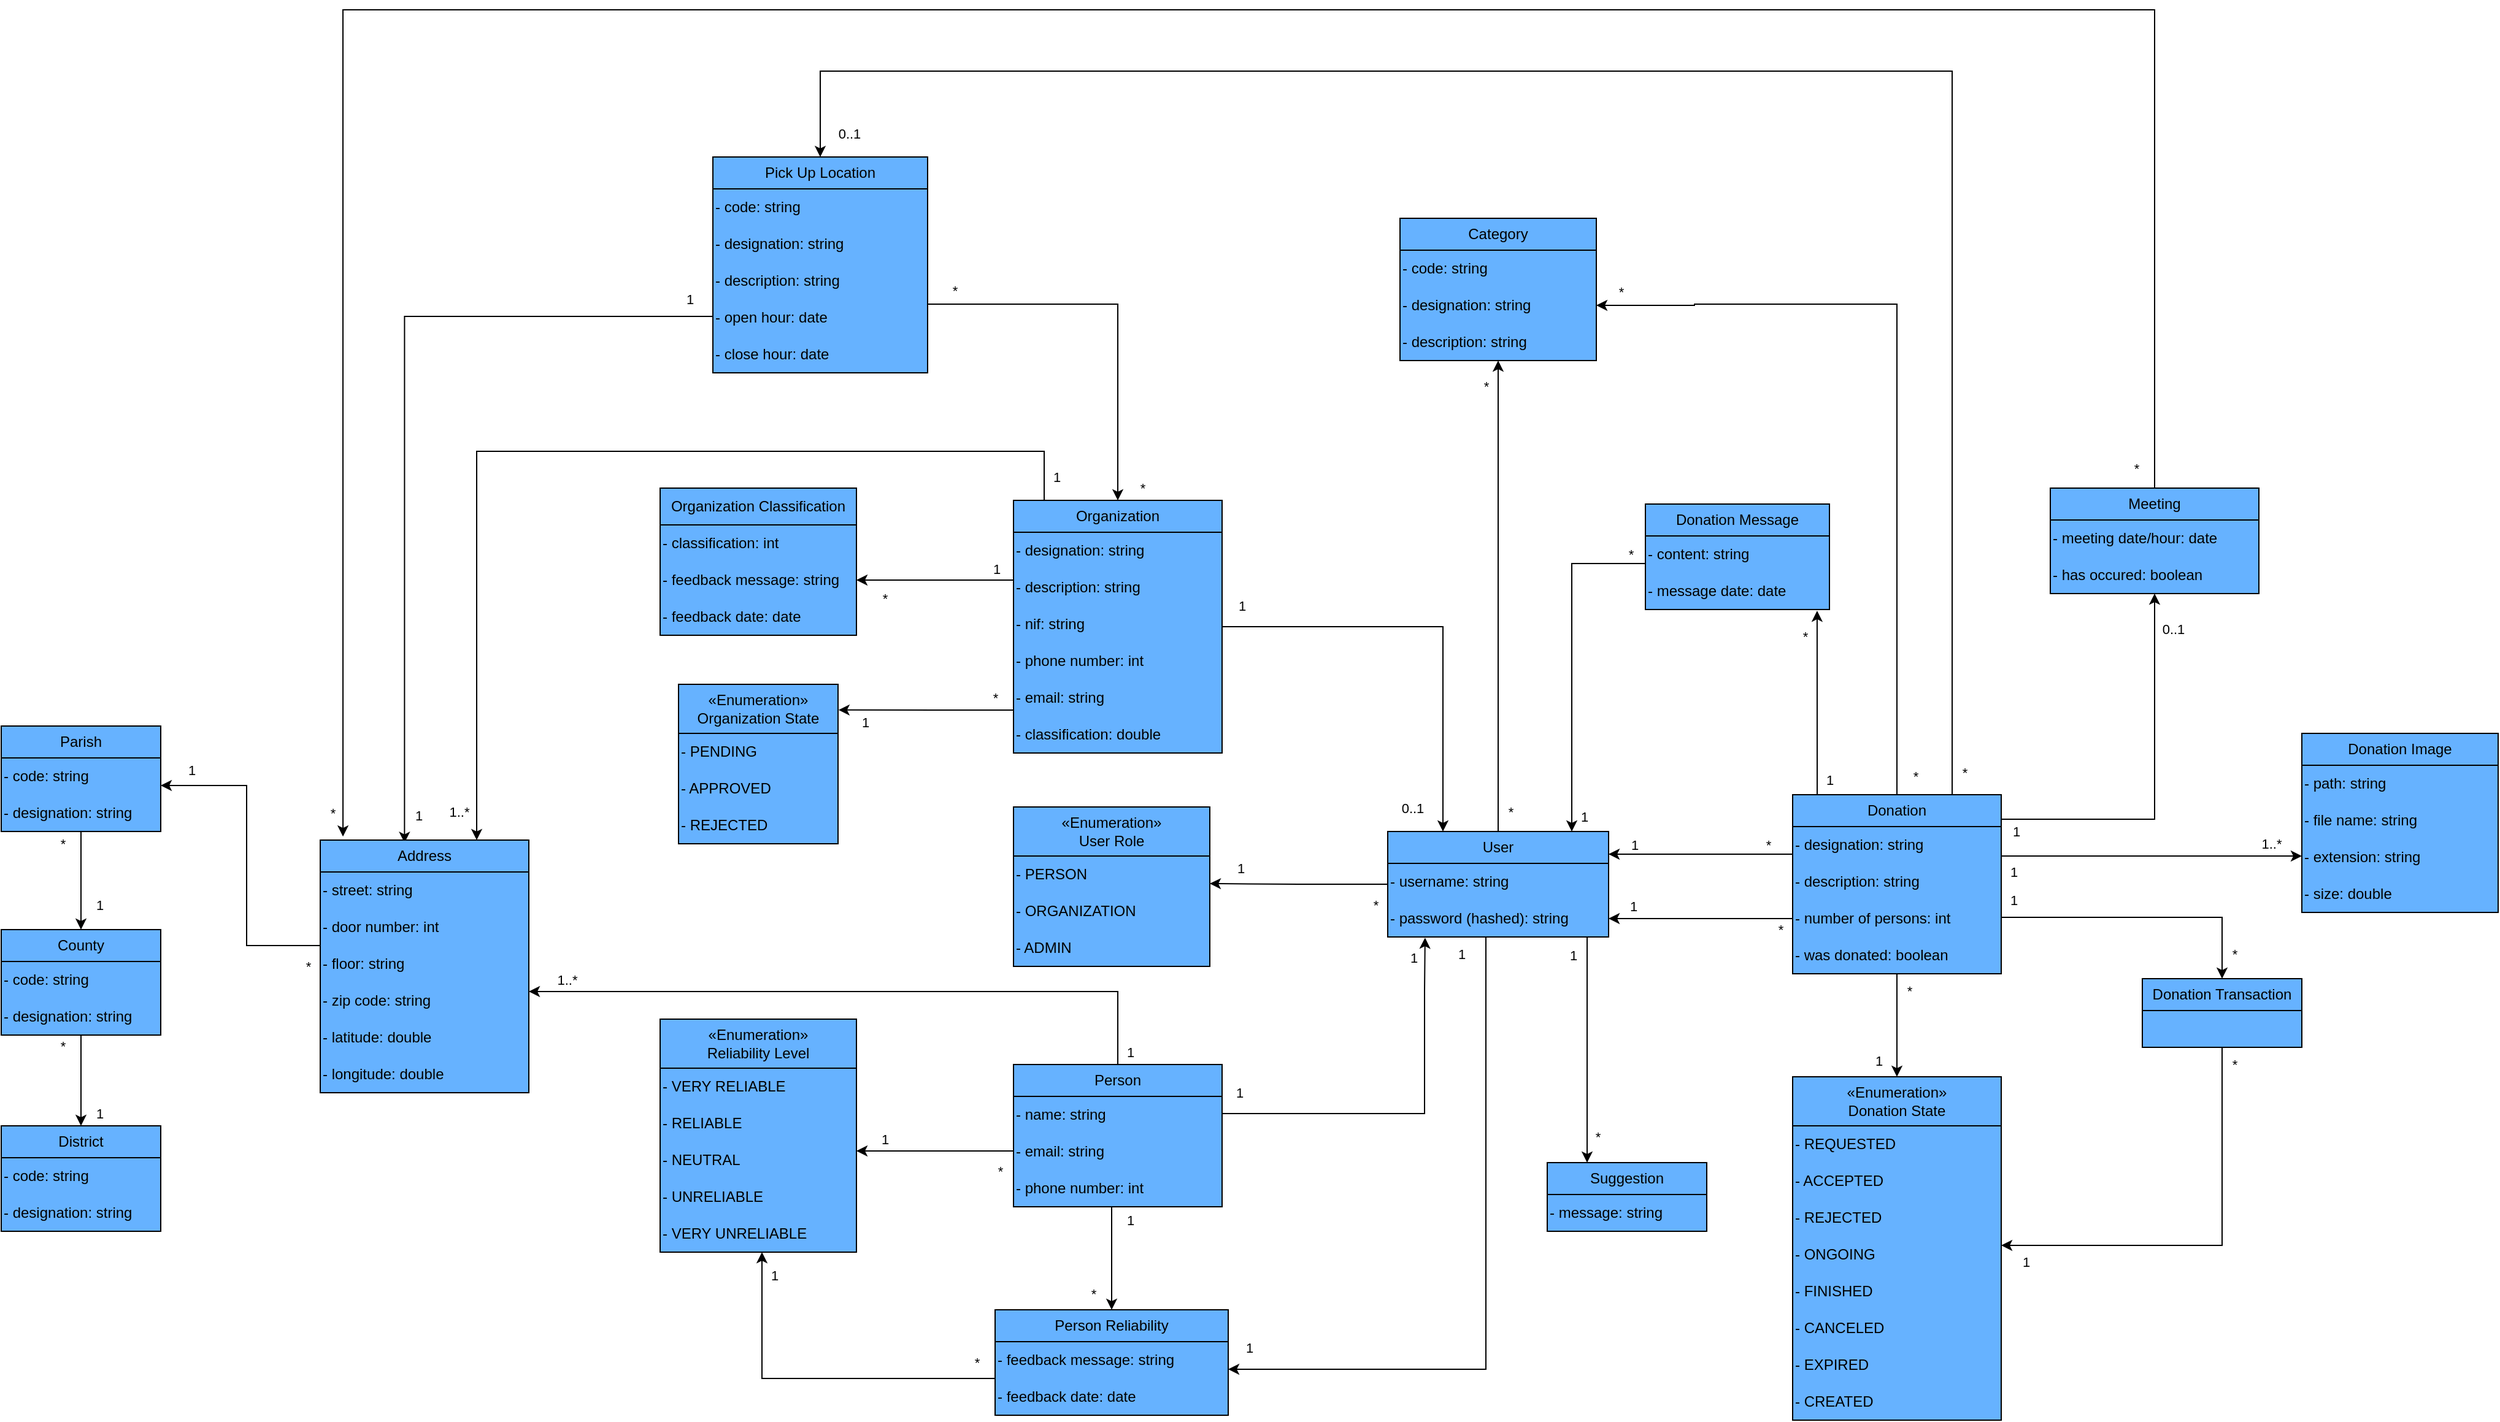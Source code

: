 <mxfile version="21.5.2" type="device">
  <diagram name="Página-1" id="2C6pVnh8TLemDda-iHzf">
    <mxGraphModel dx="2534" dy="476" grid="1" gridSize="10" guides="1" tooltips="1" connect="1" arrows="1" fold="1" page="1" pageScale="1" pageWidth="827" pageHeight="1169" math="0" shadow="0">
      <root>
        <mxCell id="0" />
        <mxCell id="1" parent="0" />
        <mxCell id="7BrYY2v-CXimhR1OL_HL-140" style="edgeStyle=orthogonalEdgeStyle;rounded=0;orthogonalLoop=1;jettySize=auto;html=1;entryX=1;entryY=0.75;entryDx=0;entryDy=0;" parent="1" source="FMmyktnMpK6uSZ23YpWx-7" target="7BrYY2v-CXimhR1OL_HL-137" edge="1">
          <mxGeometry relative="1" as="geometry" />
        </mxCell>
        <mxCell id="7BrYY2v-CXimhR1OL_HL-141" value="*" style="edgeLabel;html=1;align=center;verticalAlign=middle;resizable=0;points=[];" parent="7BrYY2v-CXimhR1OL_HL-140" vertex="1" connectable="0">
          <mxGeometry x="-0.671" y="-3" relative="1" as="geometry">
            <mxPoint x="14" y="20" as="offset" />
          </mxGeometry>
        </mxCell>
        <mxCell id="7BrYY2v-CXimhR1OL_HL-142" value="1" style="edgeLabel;html=1;align=center;verticalAlign=middle;resizable=0;points=[];" parent="7BrYY2v-CXimhR1OL_HL-140" vertex="1" connectable="0">
          <mxGeometry x="0.663" y="-1" relative="1" as="geometry">
            <mxPoint y="-12" as="offset" />
          </mxGeometry>
        </mxCell>
        <mxCell id="7BrYY2v-CXimhR1OL_HL-182" style="edgeStyle=orthogonalEdgeStyle;rounded=0;orthogonalLoop=1;jettySize=auto;html=1;entryX=1;entryY=0.75;entryDx=0;entryDy=0;" parent="1" source="FMmyktnMpK6uSZ23YpWx-7" target="7BrYY2v-CXimhR1OL_HL-53" edge="1">
          <mxGeometry relative="1" as="geometry">
            <Array as="points">
              <mxPoint x="260" y="1788" />
            </Array>
          </mxGeometry>
        </mxCell>
        <mxCell id="7BrYY2v-CXimhR1OL_HL-183" value="1" style="edgeLabel;html=1;align=center;verticalAlign=middle;resizable=0;points=[];" parent="7BrYY2v-CXimhR1OL_HL-182" vertex="1" connectable="0">
          <mxGeometry x="-0.955" y="2" relative="1" as="geometry">
            <mxPoint x="-22" y="1" as="offset" />
          </mxGeometry>
        </mxCell>
        <mxCell id="7BrYY2v-CXimhR1OL_HL-185" value="1" style="edgeLabel;html=1;align=center;verticalAlign=middle;resizable=0;points=[];" parent="7BrYY2v-CXimhR1OL_HL-182" vertex="1" connectable="0">
          <mxGeometry x="0.91" y="1" relative="1" as="geometry">
            <mxPoint x="-9" y="-19" as="offset" />
          </mxGeometry>
        </mxCell>
        <mxCell id="7BrYY2v-CXimhR1OL_HL-186" style="edgeStyle=orthogonalEdgeStyle;rounded=0;orthogonalLoop=1;jettySize=auto;html=1;entryX=0;entryY=0.5;entryDx=0;entryDy=0;endArrow=none;endFill=0;startArrow=classic;startFill=1;" parent="1" source="FMmyktnMpK6uSZ23YpWx-7" target="7BrYY2v-CXimhR1OL_HL-117" edge="1">
          <mxGeometry relative="1" as="geometry">
            <mxPoint x="500" y="1420" as="targetPoint" />
            <Array as="points">
              <mxPoint x="410" y="1421" />
              <mxPoint x="410" y="1421" />
            </Array>
          </mxGeometry>
        </mxCell>
        <mxCell id="7BrYY2v-CXimhR1OL_HL-187" value="1" style="edgeLabel;html=1;align=center;verticalAlign=middle;resizable=0;points=[];" parent="7BrYY2v-CXimhR1OL_HL-186" vertex="1" connectable="0">
          <mxGeometry x="-0.8" y="-1" relative="1" as="geometry">
            <mxPoint x="5" y="-11" as="offset" />
          </mxGeometry>
        </mxCell>
        <mxCell id="7BrYY2v-CXimhR1OL_HL-188" value="*" style="edgeLabel;html=1;align=center;verticalAlign=middle;resizable=0;points=[];" parent="7BrYY2v-CXimhR1OL_HL-186" vertex="1" connectable="0">
          <mxGeometry x="0.68" relative="1" as="geometry">
            <mxPoint x="14" y="9" as="offset" />
          </mxGeometry>
        </mxCell>
        <mxCell id="7BrYY2v-CXimhR1OL_HL-197" style="edgeStyle=orthogonalEdgeStyle;rounded=0;orthogonalLoop=1;jettySize=auto;html=1;entryX=0;entryY=0.75;entryDx=0;entryDy=0;startArrow=classic;startFill=1;endArrow=none;endFill=0;" parent="1" source="FMmyktnMpK6uSZ23YpWx-7" target="7BrYY2v-CXimhR1OL_HL-102" edge="1">
          <mxGeometry relative="1" as="geometry">
            <Array as="points">
              <mxPoint x="435" y="1369" />
            </Array>
          </mxGeometry>
        </mxCell>
        <mxCell id="7BrYY2v-CXimhR1OL_HL-198" value="1" style="edgeLabel;html=1;align=center;verticalAlign=middle;resizable=0;points=[];" parent="7BrYY2v-CXimhR1OL_HL-197" vertex="1" connectable="0">
          <mxGeometry x="-0.863" y="-1" relative="1" as="geometry">
            <mxPoint x="10" y="-9" as="offset" />
          </mxGeometry>
        </mxCell>
        <mxCell id="7BrYY2v-CXimhR1OL_HL-199" value="*" style="edgeLabel;html=1;align=center;verticalAlign=middle;resizable=0;points=[];" parent="7BrYY2v-CXimhR1OL_HL-197" vertex="1" connectable="0">
          <mxGeometry x="0.669" y="-2" relative="1" as="geometry">
            <mxPoint x="5" y="-10" as="offset" />
          </mxGeometry>
        </mxCell>
        <mxCell id="7BrYY2v-CXimhR1OL_HL-205" style="edgeStyle=orthogonalEdgeStyle;rounded=0;orthogonalLoop=1;jettySize=auto;html=1;entryX=0;entryY=0.75;entryDx=0;entryDy=0;endArrow=none;endFill=0;startArrow=classic;startFill=1;" parent="1" source="FMmyktnMpK6uSZ23YpWx-7" target="7BrYY2v-CXimhR1OL_HL-94" edge="1">
          <mxGeometry relative="1" as="geometry">
            <Array as="points">
              <mxPoint x="330" y="1132" />
            </Array>
          </mxGeometry>
        </mxCell>
        <mxCell id="7BrYY2v-CXimhR1OL_HL-206" value="*" style="edgeLabel;html=1;align=center;verticalAlign=middle;resizable=0;points=[];" parent="7BrYY2v-CXimhR1OL_HL-205" vertex="1" connectable="0">
          <mxGeometry x="0.946" y="-2" relative="1" as="geometry">
            <mxPoint x="-5" y="-10" as="offset" />
          </mxGeometry>
        </mxCell>
        <mxCell id="7BrYY2v-CXimhR1OL_HL-207" value="1" style="edgeLabel;html=1;align=center;verticalAlign=middle;resizable=0;points=[];" parent="7BrYY2v-CXimhR1OL_HL-205" vertex="1" connectable="0">
          <mxGeometry x="-0.934" y="1" relative="1" as="geometry">
            <mxPoint x="11" y="-3" as="offset" />
          </mxGeometry>
        </mxCell>
        <mxCell id="7BrYY2v-CXimhR1OL_HL-214" style="edgeStyle=orthogonalEdgeStyle;rounded=0;orthogonalLoop=1;jettySize=auto;html=1;entryX=0.5;entryY=1;entryDx=0;entryDy=0;" parent="1" source="FMmyktnMpK6uSZ23YpWx-7" target="7BrYY2v-CXimhR1OL_HL-99" edge="1">
          <mxGeometry relative="1" as="geometry" />
        </mxCell>
        <mxCell id="7BrYY2v-CXimhR1OL_HL-215" value="*" style="edgeLabel;html=1;align=center;verticalAlign=middle;resizable=0;points=[];" parent="7BrYY2v-CXimhR1OL_HL-214" vertex="1" connectable="0">
          <mxGeometry x="-0.876" y="4" relative="1" as="geometry">
            <mxPoint x="14" y="8" as="offset" />
          </mxGeometry>
        </mxCell>
        <mxCell id="7BrYY2v-CXimhR1OL_HL-216" value="*" style="edgeLabel;html=1;align=center;verticalAlign=middle;resizable=0;points=[];" parent="7BrYY2v-CXimhR1OL_HL-214" vertex="1" connectable="0">
          <mxGeometry x="0.891" y="-1" relative="1" as="geometry">
            <mxPoint x="-11" as="offset" />
          </mxGeometry>
        </mxCell>
        <mxCell id="7BrYY2v-CXimhR1OL_HL-225" style="edgeStyle=orthogonalEdgeStyle;rounded=0;orthogonalLoop=1;jettySize=auto;html=1;entryX=0.25;entryY=0;entryDx=0;entryDy=0;" parent="1" source="FMmyktnMpK6uSZ23YpWx-7" target="7BrYY2v-CXimhR1OL_HL-30" edge="1">
          <mxGeometry relative="1" as="geometry">
            <Array as="points">
              <mxPoint x="343" y="1533" />
            </Array>
          </mxGeometry>
        </mxCell>
        <mxCell id="7BrYY2v-CXimhR1OL_HL-226" value="1" style="edgeLabel;html=1;align=center;verticalAlign=middle;resizable=0;points=[];" parent="7BrYY2v-CXimhR1OL_HL-225" vertex="1" connectable="0">
          <mxGeometry x="-0.824" relative="1" as="geometry">
            <mxPoint x="-12" y="-1" as="offset" />
          </mxGeometry>
        </mxCell>
        <mxCell id="7BrYY2v-CXimhR1OL_HL-227" value="*" style="edgeLabel;html=1;align=center;verticalAlign=middle;resizable=0;points=[];" parent="7BrYY2v-CXimhR1OL_HL-225" vertex="1" connectable="0">
          <mxGeometry x="0.77" y="2" relative="1" as="geometry">
            <mxPoint x="6" as="offset" />
          </mxGeometry>
        </mxCell>
        <mxCell id="FMmyktnMpK6uSZ23YpWx-7" value="User" style="swimlane;fontStyle=0;childLayout=stackLayout;horizontal=1;startSize=26;fillColor=#66B2FF;horizontalStack=0;resizeParent=1;resizeParentMax=0;resizeLast=0;collapsible=1;marginBottom=0;whiteSpace=wrap;html=1;strokeColor=#000000;gradientColor=none;swimlaneFillColor=#66B2FF;" parent="1" vertex="1">
          <mxGeometry x="180" y="1350" width="180" height="86" as="geometry" />
        </mxCell>
        <mxCell id="7BrYY2v-CXimhR1OL_HL-61" value="- username: string" style="text;html=1;strokeColor=none;fillColor=none;align=left;verticalAlign=middle;whiteSpace=wrap;rounded=0;" parent="FMmyktnMpK6uSZ23YpWx-7" vertex="1">
          <mxGeometry y="26" width="180" height="30" as="geometry" />
        </mxCell>
        <mxCell id="7BrYY2v-CXimhR1OL_HL-62" value="- password (hashed): string" style="text;html=1;strokeColor=none;fillColor=none;align=left;verticalAlign=middle;whiteSpace=wrap;rounded=0;" parent="FMmyktnMpK6uSZ23YpWx-7" vertex="1">
          <mxGeometry y="56" width="180" height="30" as="geometry" />
        </mxCell>
        <mxCell id="7BrYY2v-CXimhR1OL_HL-195" style="edgeStyle=orthogonalEdgeStyle;rounded=0;orthogonalLoop=1;jettySize=auto;html=1;" parent="1" source="7BrYY2v-CXimhR1OL_HL-3" target="7BrYY2v-CXimhR1OL_HL-103" edge="1">
          <mxGeometry relative="1" as="geometry">
            <Array as="points">
              <mxPoint x="860" y="1420" />
            </Array>
          </mxGeometry>
        </mxCell>
        <mxCell id="7BrYY2v-CXimhR1OL_HL-196" value="1" style="edgeLabel;html=1;align=center;verticalAlign=middle;resizable=0;points=[];" parent="7BrYY2v-CXimhR1OL_HL-195" vertex="1" connectable="0">
          <mxGeometry x="-0.854" relative="1" as="geometry">
            <mxPoint x="-7" y="-14" as="offset" />
          </mxGeometry>
        </mxCell>
        <mxCell id="7BrYY2v-CXimhR1OL_HL-200" value="*" style="edgeLabel;html=1;align=center;verticalAlign=middle;resizable=0;points=[];" parent="7BrYY2v-CXimhR1OL_HL-195" vertex="1" connectable="0">
          <mxGeometry x="0.863" y="-1" relative="1" as="geometry">
            <mxPoint x="11" y="-4" as="offset" />
          </mxGeometry>
        </mxCell>
        <mxCell id="7BrYY2v-CXimhR1OL_HL-202" style="edgeStyle=orthogonalEdgeStyle;rounded=0;orthogonalLoop=1;jettySize=auto;html=1;entryX=0.933;entryY=1.033;entryDx=0;entryDy=0;entryPerimeter=0;" parent="1" source="7BrYY2v-CXimhR1OL_HL-3" target="7BrYY2v-CXimhR1OL_HL-95" edge="1">
          <mxGeometry relative="1" as="geometry">
            <mxPoint x="530" y="1180" as="targetPoint" />
            <Array as="points">
              <mxPoint x="530" y="1290" />
              <mxPoint x="530" y="1290" />
            </Array>
          </mxGeometry>
        </mxCell>
        <mxCell id="7BrYY2v-CXimhR1OL_HL-203" value="1" style="edgeLabel;html=1;align=center;verticalAlign=middle;resizable=0;points=[];" parent="7BrYY2v-CXimhR1OL_HL-202" vertex="1" connectable="0">
          <mxGeometry x="-0.758" relative="1" as="geometry">
            <mxPoint x="10" y="6" as="offset" />
          </mxGeometry>
        </mxCell>
        <mxCell id="7BrYY2v-CXimhR1OL_HL-204" value="*" style="edgeLabel;html=1;align=center;verticalAlign=middle;resizable=0;points=[];" parent="7BrYY2v-CXimhR1OL_HL-202" vertex="1" connectable="0">
          <mxGeometry x="0.657" y="1" relative="1" as="geometry">
            <mxPoint x="-9" y="-5" as="offset" />
          </mxGeometry>
        </mxCell>
        <mxCell id="7BrYY2v-CXimhR1OL_HL-208" style="edgeStyle=orthogonalEdgeStyle;rounded=0;orthogonalLoop=1;jettySize=auto;html=1;" parent="1" source="7BrYY2v-CXimhR1OL_HL-3" target="7BrYY2v-CXimhR1OL_HL-116" edge="1">
          <mxGeometry relative="1" as="geometry">
            <Array as="points">
              <mxPoint x="805" y="1340" />
            </Array>
          </mxGeometry>
        </mxCell>
        <mxCell id="7BrYY2v-CXimhR1OL_HL-209" value="1" style="edgeLabel;html=1;align=center;verticalAlign=middle;resizable=0;points=[];" parent="7BrYY2v-CXimhR1OL_HL-208" vertex="1" connectable="0">
          <mxGeometry x="-0.883" y="1" relative="1" as="geometry">
            <mxPoint x="-6" y="11" as="offset" />
          </mxGeometry>
        </mxCell>
        <mxCell id="7BrYY2v-CXimhR1OL_HL-210" value="0..1" style="edgeLabel;html=1;align=center;verticalAlign=middle;resizable=0;points=[];" parent="7BrYY2v-CXimhR1OL_HL-208" vertex="1" connectable="0">
          <mxGeometry x="0.769" y="-4" relative="1" as="geometry">
            <mxPoint x="11" y="-7" as="offset" />
          </mxGeometry>
        </mxCell>
        <mxCell id="7BrYY2v-CXimhR1OL_HL-211" style="edgeStyle=orthogonalEdgeStyle;rounded=0;orthogonalLoop=1;jettySize=auto;html=1;entryX=0.5;entryY=0;entryDx=0;entryDy=0;" parent="1" source="7BrYY2v-CXimhR1OL_HL-3" target="7BrYY2v-CXimhR1OL_HL-10" edge="1">
          <mxGeometry relative="1" as="geometry">
            <Array as="points">
              <mxPoint x="640" y="730" />
              <mxPoint x="-283" y="730" />
            </Array>
          </mxGeometry>
        </mxCell>
        <mxCell id="7BrYY2v-CXimhR1OL_HL-212" value="*" style="edgeLabel;html=1;align=center;verticalAlign=middle;resizable=0;points=[];" parent="7BrYY2v-CXimhR1OL_HL-211" vertex="1" connectable="0">
          <mxGeometry x="-0.974" y="4" relative="1" as="geometry">
            <mxPoint x="14" y="2" as="offset" />
          </mxGeometry>
        </mxCell>
        <mxCell id="7BrYY2v-CXimhR1OL_HL-213" value="0..1" style="edgeLabel;html=1;align=center;verticalAlign=middle;resizable=0;points=[];" parent="7BrYY2v-CXimhR1OL_HL-211" vertex="1" connectable="0">
          <mxGeometry x="0.957" y="2" relative="1" as="geometry">
            <mxPoint x="21" y="15" as="offset" />
          </mxGeometry>
        </mxCell>
        <mxCell id="7BrYY2v-CXimhR1OL_HL-218" style="edgeStyle=orthogonalEdgeStyle;rounded=0;orthogonalLoop=1;jettySize=auto;html=1;entryX=1;entryY=0.5;entryDx=0;entryDy=0;" parent="1" source="7BrYY2v-CXimhR1OL_HL-3" target="7BrYY2v-CXimhR1OL_HL-98" edge="1">
          <mxGeometry relative="1" as="geometry">
            <Array as="points">
              <mxPoint x="595" y="920" />
              <mxPoint x="430" y="920" />
            </Array>
          </mxGeometry>
        </mxCell>
        <mxCell id="7BrYY2v-CXimhR1OL_HL-219" value="*" style="edgeLabel;html=1;align=center;verticalAlign=middle;resizable=0;points=[];" parent="7BrYY2v-CXimhR1OL_HL-218" vertex="1" connectable="0">
          <mxGeometry x="-0.942" relative="1" as="geometry">
            <mxPoint x="15" y="3" as="offset" />
          </mxGeometry>
        </mxCell>
        <mxCell id="7BrYY2v-CXimhR1OL_HL-220" value="*" style="edgeLabel;html=1;align=center;verticalAlign=middle;resizable=0;points=[];" parent="7BrYY2v-CXimhR1OL_HL-218" vertex="1" connectable="0">
          <mxGeometry x="0.923" y="-3" relative="1" as="geometry">
            <mxPoint x="-5" y="-8" as="offset" />
          </mxGeometry>
        </mxCell>
        <mxCell id="7BrYY2v-CXimhR1OL_HL-3" value="Donation" style="swimlane;fontStyle=0;childLayout=stackLayout;horizontal=1;startSize=26;fillColor=#66B2FF;horizontalStack=0;resizeParent=1;resizeParentMax=0;resizeLast=0;collapsible=1;marginBottom=0;whiteSpace=wrap;html=1;strokeColor=#000000;gradientColor=none;swimlaneFillColor=#66B2FF;" parent="1" vertex="1">
          <mxGeometry x="510" y="1320" width="170" height="146" as="geometry" />
        </mxCell>
        <mxCell id="7BrYY2v-CXimhR1OL_HL-102" value="- designation: string" style="text;html=1;strokeColor=none;fillColor=none;align=left;verticalAlign=middle;whiteSpace=wrap;rounded=0;" parent="7BrYY2v-CXimhR1OL_HL-3" vertex="1">
          <mxGeometry y="26" width="170" height="30" as="geometry" />
        </mxCell>
        <mxCell id="7BrYY2v-CXimhR1OL_HL-105" value="- description: string" style="text;html=1;strokeColor=none;fillColor=none;align=left;verticalAlign=middle;whiteSpace=wrap;rounded=0;" parent="7BrYY2v-CXimhR1OL_HL-3" vertex="1">
          <mxGeometry y="56" width="170" height="30" as="geometry" />
        </mxCell>
        <mxCell id="7BrYY2v-CXimhR1OL_HL-117" value="- number of persons: int" style="text;html=1;strokeColor=none;fillColor=none;align=left;verticalAlign=middle;whiteSpace=wrap;rounded=0;" parent="7BrYY2v-CXimhR1OL_HL-3" vertex="1">
          <mxGeometry y="86" width="170" height="30" as="geometry" />
        </mxCell>
        <mxCell id="7BrYY2v-CXimhR1OL_HL-118" value="- was donated: boolean" style="text;html=1;strokeColor=none;fillColor=none;align=left;verticalAlign=middle;whiteSpace=wrap;rounded=0;" parent="7BrYY2v-CXimhR1OL_HL-3" vertex="1">
          <mxGeometry y="116" width="170" height="30" as="geometry" />
        </mxCell>
        <mxCell id="7BrYY2v-CXimhR1OL_HL-5" value="«Enumeration»&lt;br&gt;Organization State" style="swimlane;fontStyle=0;childLayout=stackLayout;horizontal=1;startSize=40;fillColor=#66B2FF;horizontalStack=0;resizeParent=1;resizeParentMax=0;resizeLast=0;collapsible=1;marginBottom=0;whiteSpace=wrap;html=1;strokeColor=#000000;gradientColor=none;swimlaneFillColor=#66B2FF;" parent="1" vertex="1">
          <mxGeometry x="-398" y="1230" width="130" height="130" as="geometry">
            <mxRectangle x="30" y="60" width="140" height="30" as="alternateBounds" />
          </mxGeometry>
        </mxCell>
        <mxCell id="7BrYY2v-CXimhR1OL_HL-6" value="- PENDING" style="text;html=1;strokeColor=none;fillColor=none;align=left;verticalAlign=middle;whiteSpace=wrap;rounded=0;" parent="7BrYY2v-CXimhR1OL_HL-5" vertex="1">
          <mxGeometry y="40" width="130" height="30" as="geometry" />
        </mxCell>
        <mxCell id="7BrYY2v-CXimhR1OL_HL-7" value="- APPROVED" style="text;html=1;strokeColor=none;fillColor=none;align=left;verticalAlign=middle;whiteSpace=wrap;rounded=0;" parent="7BrYY2v-CXimhR1OL_HL-5" vertex="1">
          <mxGeometry y="70" width="130" height="30" as="geometry" />
        </mxCell>
        <mxCell id="7BrYY2v-CXimhR1OL_HL-8" value="- REJECTED" style="text;html=1;strokeColor=none;fillColor=none;align=left;verticalAlign=middle;whiteSpace=wrap;rounded=0;" parent="7BrYY2v-CXimhR1OL_HL-5" vertex="1">
          <mxGeometry y="100" width="130" height="30" as="geometry" />
        </mxCell>
        <mxCell id="7BrYY2v-CXimhR1OL_HL-229" style="edgeStyle=orthogonalEdgeStyle;rounded=0;orthogonalLoop=1;jettySize=auto;html=1;entryX=0.109;entryY=-0.014;entryDx=0;entryDy=0;entryPerimeter=0;" parent="1" source="7BrYY2v-CXimhR1OL_HL-9" target="7BrYY2v-CXimhR1OL_HL-21" edge="1">
          <mxGeometry relative="1" as="geometry">
            <Array as="points">
              <mxPoint x="805" y="680" />
              <mxPoint x="-671" y="680" />
            </Array>
          </mxGeometry>
        </mxCell>
        <mxCell id="7BrYY2v-CXimhR1OL_HL-230" value="*" style="edgeLabel;html=1;align=center;verticalAlign=middle;resizable=0;points=[];" parent="7BrYY2v-CXimhR1OL_HL-229" vertex="1" connectable="0">
          <mxGeometry x="-0.987" y="-1" relative="1" as="geometry">
            <mxPoint x="-16" as="offset" />
          </mxGeometry>
        </mxCell>
        <mxCell id="7BrYY2v-CXimhR1OL_HL-231" value="*" style="edgeLabel;html=1;align=center;verticalAlign=middle;resizable=0;points=[];" parent="7BrYY2v-CXimhR1OL_HL-229" vertex="1" connectable="0">
          <mxGeometry x="0.985" y="-1" relative="1" as="geometry">
            <mxPoint x="-8" as="offset" />
          </mxGeometry>
        </mxCell>
        <mxCell id="7BrYY2v-CXimhR1OL_HL-9" value="Meeting" style="swimlane;fontStyle=0;childLayout=stackLayout;horizontal=1;startSize=26;fillColor=#66B2FF;horizontalStack=0;resizeParent=1;resizeParentMax=0;resizeLast=0;collapsible=1;marginBottom=0;whiteSpace=wrap;html=1;strokeColor=#000000;gradientColor=none;swimlaneFillColor=#66B2FF;" parent="1" vertex="1">
          <mxGeometry x="720" y="1070" width="170" height="86" as="geometry" />
        </mxCell>
        <mxCell id="7BrYY2v-CXimhR1OL_HL-107" value="- meeting date/hour: date" style="text;html=1;strokeColor=none;fillColor=none;align=left;verticalAlign=middle;whiteSpace=wrap;rounded=0;" parent="7BrYY2v-CXimhR1OL_HL-9" vertex="1">
          <mxGeometry y="26" width="170" height="30" as="geometry" />
        </mxCell>
        <mxCell id="7BrYY2v-CXimhR1OL_HL-116" value="- has occured: boolean" style="text;html=1;strokeColor=none;fillColor=none;align=left;verticalAlign=middle;whiteSpace=wrap;rounded=0;" parent="7BrYY2v-CXimhR1OL_HL-9" vertex="1">
          <mxGeometry y="56" width="170" height="30" as="geometry" />
        </mxCell>
        <mxCell id="7BrYY2v-CXimhR1OL_HL-175" style="edgeStyle=orthogonalEdgeStyle;rounded=0;orthogonalLoop=1;jettySize=auto;html=1;entryX=0.404;entryY=0.011;entryDx=0;entryDy=0;entryPerimeter=0;" parent="1" source="7BrYY2v-CXimhR1OL_HL-10" target="7BrYY2v-CXimhR1OL_HL-21" edge="1">
          <mxGeometry relative="1" as="geometry">
            <mxPoint x="-590" y="860" as="targetPoint" />
            <Array as="points">
              <mxPoint x="-621" y="930" />
            </Array>
          </mxGeometry>
        </mxCell>
        <mxCell id="7BrYY2v-CXimhR1OL_HL-176" value="1" style="edgeLabel;html=1;align=center;verticalAlign=middle;resizable=0;points=[];" parent="7BrYY2v-CXimhR1OL_HL-175" vertex="1" connectable="0">
          <mxGeometry x="-0.944" y="1" relative="1" as="geometry">
            <mxPoint y="-15" as="offset" />
          </mxGeometry>
        </mxCell>
        <mxCell id="7BrYY2v-CXimhR1OL_HL-177" value="1" style="edgeLabel;html=1;align=center;verticalAlign=middle;resizable=0;points=[];" parent="7BrYY2v-CXimhR1OL_HL-175" vertex="1" connectable="0">
          <mxGeometry x="0.934" y="-1" relative="1" as="geometry">
            <mxPoint x="12" as="offset" />
          </mxGeometry>
        </mxCell>
        <mxCell id="7BrYY2v-CXimhR1OL_HL-179" style="edgeStyle=orthogonalEdgeStyle;rounded=0;orthogonalLoop=1;jettySize=auto;html=1;entryX=0.5;entryY=0;entryDx=0;entryDy=0;" parent="1" source="7BrYY2v-CXimhR1OL_HL-10" target="7BrYY2v-CXimhR1OL_HL-124" edge="1">
          <mxGeometry relative="1" as="geometry">
            <Array as="points">
              <mxPoint x="-40" y="920" />
            </Array>
          </mxGeometry>
        </mxCell>
        <mxCell id="7BrYY2v-CXimhR1OL_HL-180" value="*" style="edgeLabel;html=1;align=center;verticalAlign=middle;resizable=0;points=[];" parent="7BrYY2v-CXimhR1OL_HL-179" vertex="1" connectable="0">
          <mxGeometry x="-0.859" relative="1" as="geometry">
            <mxPoint y="-11" as="offset" />
          </mxGeometry>
        </mxCell>
        <mxCell id="7BrYY2v-CXimhR1OL_HL-181" value="*" style="edgeLabel;html=1;align=center;verticalAlign=middle;resizable=0;points=[];" parent="7BrYY2v-CXimhR1OL_HL-179" vertex="1" connectable="0">
          <mxGeometry x="0.833" y="-2" relative="1" as="geometry">
            <mxPoint x="22" y="16" as="offset" />
          </mxGeometry>
        </mxCell>
        <mxCell id="7BrYY2v-CXimhR1OL_HL-10" value="Pick Up Location" style="swimlane;fontStyle=0;childLayout=stackLayout;horizontal=1;startSize=26;fillColor=#66B2FF;horizontalStack=0;resizeParent=1;resizeParentMax=0;resizeLast=0;collapsible=1;marginBottom=0;whiteSpace=wrap;html=1;strokeColor=#000000;gradientColor=none;swimlaneFillColor=#66B2FF;" parent="1" vertex="1">
          <mxGeometry x="-370" y="800" width="175" height="176" as="geometry" />
        </mxCell>
        <mxCell id="7BrYY2v-CXimhR1OL_HL-83" value="- code: string" style="text;html=1;strokeColor=none;fillColor=none;align=left;verticalAlign=middle;whiteSpace=wrap;rounded=0;" parent="7BrYY2v-CXimhR1OL_HL-10" vertex="1">
          <mxGeometry y="26" width="175" height="30" as="geometry" />
        </mxCell>
        <mxCell id="7BrYY2v-CXimhR1OL_HL-84" value="- designation: string" style="text;html=1;strokeColor=none;fillColor=none;align=left;verticalAlign=middle;whiteSpace=wrap;rounded=0;" parent="7BrYY2v-CXimhR1OL_HL-10" vertex="1">
          <mxGeometry y="56" width="175" height="30" as="geometry" />
        </mxCell>
        <mxCell id="7BrYY2v-CXimhR1OL_HL-85" value="- description: string" style="text;html=1;strokeColor=none;fillColor=none;align=left;verticalAlign=middle;whiteSpace=wrap;rounded=0;" parent="7BrYY2v-CXimhR1OL_HL-10" vertex="1">
          <mxGeometry y="86" width="175" height="30" as="geometry" />
        </mxCell>
        <mxCell id="7BrYY2v-CXimhR1OL_HL-100" value="- open hour: date" style="text;html=1;strokeColor=none;fillColor=none;align=left;verticalAlign=middle;whiteSpace=wrap;rounded=0;" parent="7BrYY2v-CXimhR1OL_HL-10" vertex="1">
          <mxGeometry y="116" width="175" height="30" as="geometry" />
        </mxCell>
        <mxCell id="7BrYY2v-CXimhR1OL_HL-101" value="- close hour: date" style="text;html=1;strokeColor=none;fillColor=none;align=left;verticalAlign=middle;whiteSpace=wrap;rounded=0;" parent="7BrYY2v-CXimhR1OL_HL-10" vertex="1">
          <mxGeometry y="146" width="175" height="30" as="geometry" />
        </mxCell>
        <mxCell id="7BrYY2v-CXimhR1OL_HL-11" value="Parish" style="swimlane;fontStyle=0;childLayout=stackLayout;horizontal=1;startSize=26;fillColor=#66B2FF;horizontalStack=0;resizeParent=1;resizeParentMax=0;resizeLast=0;collapsible=1;marginBottom=0;whiteSpace=wrap;html=1;strokeColor=#000000;gradientColor=none;swimlaneFillColor=#66B2FF;" parent="1" vertex="1">
          <mxGeometry x="-950" y="1264" width="130" height="86" as="geometry" />
        </mxCell>
        <mxCell id="7BrYY2v-CXimhR1OL_HL-75" value="- code: string" style="text;html=1;strokeColor=none;fillColor=none;align=left;verticalAlign=middle;whiteSpace=wrap;rounded=0;" parent="7BrYY2v-CXimhR1OL_HL-11" vertex="1">
          <mxGeometry y="26" width="130" height="30" as="geometry" />
        </mxCell>
        <mxCell id="7BrYY2v-CXimhR1OL_HL-76" value="- designation: string" style="text;html=1;strokeColor=none;fillColor=none;align=left;verticalAlign=middle;whiteSpace=wrap;rounded=0;" parent="7BrYY2v-CXimhR1OL_HL-11" vertex="1">
          <mxGeometry y="56" width="130" height="30" as="geometry" />
        </mxCell>
        <mxCell id="7BrYY2v-CXimhR1OL_HL-14" value="«Enumeration»&lt;br&gt;Donation State" style="swimlane;fontStyle=0;childLayout=stackLayout;horizontal=1;startSize=40;fillColor=#66B2FF;horizontalStack=0;resizeParent=1;resizeParentMax=0;resizeLast=0;collapsible=1;marginBottom=0;whiteSpace=wrap;html=1;strokeColor=#000000;gradientColor=none;swimlaneFillColor=#66B2FF;" parent="1" vertex="1">
          <mxGeometry x="510" y="1550" width="170" height="280" as="geometry">
            <mxRectangle x="30" y="60" width="140" height="30" as="alternateBounds" />
          </mxGeometry>
        </mxCell>
        <mxCell id="7BrYY2v-CXimhR1OL_HL-15" value="- REQUESTED" style="text;html=1;strokeColor=none;fillColor=none;align=left;verticalAlign=middle;whiteSpace=wrap;rounded=0;" parent="7BrYY2v-CXimhR1OL_HL-14" vertex="1">
          <mxGeometry y="40" width="170" height="30" as="geometry" />
        </mxCell>
        <mxCell id="7BrYY2v-CXimhR1OL_HL-16" value="- ACCEPTED" style="text;html=1;strokeColor=none;fillColor=none;align=left;verticalAlign=middle;whiteSpace=wrap;rounded=0;" parent="7BrYY2v-CXimhR1OL_HL-14" vertex="1">
          <mxGeometry y="70" width="170" height="30" as="geometry" />
        </mxCell>
        <mxCell id="7BrYY2v-CXimhR1OL_HL-17" value="- REJECTED" style="text;html=1;strokeColor=none;fillColor=none;align=left;verticalAlign=middle;whiteSpace=wrap;rounded=0;" parent="7BrYY2v-CXimhR1OL_HL-14" vertex="1">
          <mxGeometry y="100" width="170" height="30" as="geometry" />
        </mxCell>
        <mxCell id="7BrYY2v-CXimhR1OL_HL-18" value="- ONGOING" style="text;html=1;strokeColor=none;fillColor=none;align=left;verticalAlign=middle;whiteSpace=wrap;rounded=0;" parent="7BrYY2v-CXimhR1OL_HL-14" vertex="1">
          <mxGeometry y="130" width="170" height="30" as="geometry" />
        </mxCell>
        <mxCell id="7BrYY2v-CXimhR1OL_HL-19" value="- FINISHED" style="text;html=1;strokeColor=none;fillColor=none;align=left;verticalAlign=middle;whiteSpace=wrap;rounded=0;" parent="7BrYY2v-CXimhR1OL_HL-14" vertex="1">
          <mxGeometry y="160" width="170" height="30" as="geometry" />
        </mxCell>
        <mxCell id="7BrYY2v-CXimhR1OL_HL-20" value="- CANCELED" style="text;html=1;strokeColor=none;fillColor=none;align=left;verticalAlign=middle;whiteSpace=wrap;rounded=0;" parent="7BrYY2v-CXimhR1OL_HL-14" vertex="1">
          <mxGeometry y="190" width="170" height="30" as="geometry" />
        </mxCell>
        <mxCell id="7BrYY2v-CXimhR1OL_HL-115" value="- EXPIRED" style="text;html=1;strokeColor=none;fillColor=none;align=left;verticalAlign=middle;whiteSpace=wrap;rounded=0;" parent="7BrYY2v-CXimhR1OL_HL-14" vertex="1">
          <mxGeometry y="220" width="170" height="30" as="geometry" />
        </mxCell>
        <mxCell id="7BrYY2v-CXimhR1OL_HL-201" value="- CREATED" style="text;html=1;strokeColor=none;fillColor=none;align=left;verticalAlign=middle;whiteSpace=wrap;rounded=0;" parent="7BrYY2v-CXimhR1OL_HL-14" vertex="1">
          <mxGeometry y="250" width="170" height="30" as="geometry" />
        </mxCell>
        <mxCell id="7BrYY2v-CXimhR1OL_HL-165" style="edgeStyle=orthogonalEdgeStyle;rounded=0;orthogonalLoop=1;jettySize=auto;html=1;entryX=1;entryY=0.75;entryDx=0;entryDy=0;exitX=0;exitY=1;exitDx=0;exitDy=0;" parent="1" source="7BrYY2v-CXimhR1OL_HL-40" target="7BrYY2v-CXimhR1OL_HL-75" edge="1">
          <mxGeometry relative="1" as="geometry">
            <Array as="points">
              <mxPoint x="-750" y="1443" />
              <mxPoint x="-750" y="1313" />
            </Array>
          </mxGeometry>
        </mxCell>
        <mxCell id="7BrYY2v-CXimhR1OL_HL-166" value="*" style="edgeLabel;html=1;align=center;verticalAlign=middle;resizable=0;points=[];" parent="7BrYY2v-CXimhR1OL_HL-165" vertex="1" connectable="0">
          <mxGeometry x="-0.872" y="3" relative="1" as="geometry">
            <mxPoint x="6" y="14" as="offset" />
          </mxGeometry>
        </mxCell>
        <mxCell id="7BrYY2v-CXimhR1OL_HL-167" value="1" style="edgeLabel;html=1;align=center;verticalAlign=middle;resizable=0;points=[];" parent="7BrYY2v-CXimhR1OL_HL-165" vertex="1" connectable="0">
          <mxGeometry x="0.812" y="-1" relative="1" as="geometry">
            <mxPoint y="-12" as="offset" />
          </mxGeometry>
        </mxCell>
        <mxCell id="7BrYY2v-CXimhR1OL_HL-21" value="Address" style="swimlane;fontStyle=0;childLayout=stackLayout;horizontal=1;startSize=26;fillColor=#66B2FF;horizontalStack=0;resizeParent=1;resizeParentMax=0;resizeLast=0;collapsible=1;marginBottom=0;whiteSpace=wrap;html=1;strokeColor=#000000;gradientColor=none;swimlaneFillColor=#66B2FF;" parent="1" vertex="1">
          <mxGeometry x="-690" y="1357" width="170" height="206" as="geometry" />
        </mxCell>
        <mxCell id="7BrYY2v-CXimhR1OL_HL-39" value="- street: string" style="text;html=1;strokeColor=none;fillColor=none;align=left;verticalAlign=middle;whiteSpace=wrap;rounded=0;" parent="7BrYY2v-CXimhR1OL_HL-21" vertex="1">
          <mxGeometry y="26" width="170" height="30" as="geometry" />
        </mxCell>
        <mxCell id="7BrYY2v-CXimhR1OL_HL-40" value="- door number: int" style="text;html=1;strokeColor=none;fillColor=none;align=left;verticalAlign=middle;whiteSpace=wrap;rounded=0;" parent="7BrYY2v-CXimhR1OL_HL-21" vertex="1">
          <mxGeometry y="56" width="170" height="30" as="geometry" />
        </mxCell>
        <mxCell id="7BrYY2v-CXimhR1OL_HL-42" value="- floor: string" style="text;html=1;strokeColor=none;fillColor=none;align=left;verticalAlign=middle;whiteSpace=wrap;rounded=0;" parent="7BrYY2v-CXimhR1OL_HL-21" vertex="1">
          <mxGeometry y="86" width="170" height="30" as="geometry" />
        </mxCell>
        <mxCell id="7BrYY2v-CXimhR1OL_HL-43" value="- zip code: string" style="text;html=1;strokeColor=none;fillColor=none;align=left;verticalAlign=middle;whiteSpace=wrap;rounded=0;" parent="7BrYY2v-CXimhR1OL_HL-21" vertex="1">
          <mxGeometry y="116" width="170" height="30" as="geometry" />
        </mxCell>
        <mxCell id="tPdGZpkckpGZ6fCeh17Q-1" value="- latitude: double" style="text;html=1;strokeColor=none;fillColor=none;align=left;verticalAlign=middle;whiteSpace=wrap;rounded=0;" vertex="1" parent="7BrYY2v-CXimhR1OL_HL-21">
          <mxGeometry y="146" width="170" height="30" as="geometry" />
        </mxCell>
        <mxCell id="tPdGZpkckpGZ6fCeh17Q-2" value="- longitude: double" style="text;html=1;strokeColor=none;fillColor=none;align=left;verticalAlign=middle;whiteSpace=wrap;rounded=0;" vertex="1" parent="7BrYY2v-CXimhR1OL_HL-21">
          <mxGeometry y="176" width="170" height="30" as="geometry" />
        </mxCell>
        <mxCell id="7BrYY2v-CXimhR1OL_HL-22" value="Donation Message" style="swimlane;fontStyle=0;childLayout=stackLayout;horizontal=1;startSize=26;fillColor=#66B2FF;horizontalStack=0;resizeParent=1;resizeParentMax=0;resizeLast=0;collapsible=1;marginBottom=0;whiteSpace=wrap;html=1;strokeColor=#000000;gradientColor=none;swimlaneFillColor=#66B2FF;" parent="1" vertex="1">
          <mxGeometry x="390" y="1083" width="150" height="86" as="geometry" />
        </mxCell>
        <mxCell id="7BrYY2v-CXimhR1OL_HL-94" value="- content: string" style="text;html=1;strokeColor=none;fillColor=none;align=left;verticalAlign=middle;whiteSpace=wrap;rounded=0;" parent="7BrYY2v-CXimhR1OL_HL-22" vertex="1">
          <mxGeometry y="26" width="150" height="30" as="geometry" />
        </mxCell>
        <mxCell id="7BrYY2v-CXimhR1OL_HL-95" value="- message date: date" style="text;html=1;strokeColor=none;fillColor=none;align=left;verticalAlign=middle;whiteSpace=wrap;rounded=0;" parent="7BrYY2v-CXimhR1OL_HL-22" vertex="1">
          <mxGeometry y="56" width="150" height="30" as="geometry" />
        </mxCell>
        <mxCell id="7BrYY2v-CXimhR1OL_HL-23" value="Donation Image" style="swimlane;fontStyle=0;childLayout=stackLayout;horizontal=1;startSize=26;fillColor=#66B2FF;horizontalStack=0;resizeParent=1;resizeParentMax=0;resizeLast=0;collapsible=1;marginBottom=0;whiteSpace=wrap;html=1;strokeColor=#000000;gradientColor=none;swimlaneFillColor=#66B2FF;" parent="1" vertex="1">
          <mxGeometry x="925" y="1270" width="160" height="146" as="geometry" />
        </mxCell>
        <mxCell id="7BrYY2v-CXimhR1OL_HL-86" value="- path: string" style="text;html=1;strokeColor=none;fillColor=none;align=left;verticalAlign=middle;whiteSpace=wrap;rounded=0;" parent="7BrYY2v-CXimhR1OL_HL-23" vertex="1">
          <mxGeometry y="26" width="160" height="30" as="geometry" />
        </mxCell>
        <mxCell id="7BrYY2v-CXimhR1OL_HL-87" value="- file name: string" style="text;html=1;strokeColor=none;fillColor=none;align=left;verticalAlign=middle;whiteSpace=wrap;rounded=0;" parent="7BrYY2v-CXimhR1OL_HL-23" vertex="1">
          <mxGeometry y="56" width="160" height="30" as="geometry" />
        </mxCell>
        <mxCell id="7BrYY2v-CXimhR1OL_HL-88" value="- extension: string" style="text;html=1;strokeColor=none;fillColor=none;align=left;verticalAlign=middle;whiteSpace=wrap;rounded=0;" parent="7BrYY2v-CXimhR1OL_HL-23" vertex="1">
          <mxGeometry y="86" width="160" height="30" as="geometry" />
        </mxCell>
        <mxCell id="7BrYY2v-CXimhR1OL_HL-93" value="- size: double" style="text;html=1;strokeColor=none;fillColor=none;align=left;verticalAlign=middle;whiteSpace=wrap;rounded=0;" parent="7BrYY2v-CXimhR1OL_HL-23" vertex="1">
          <mxGeometry y="116" width="160" height="30" as="geometry" />
        </mxCell>
        <mxCell id="7BrYY2v-CXimhR1OL_HL-24" value="Category" style="swimlane;fontStyle=0;childLayout=stackLayout;horizontal=1;startSize=26;fillColor=#66B2FF;horizontalStack=0;resizeParent=1;resizeParentMax=0;resizeLast=0;collapsible=1;marginBottom=0;whiteSpace=wrap;html=1;strokeColor=#000000;gradientColor=none;swimlaneFillColor=#66B2FF;" parent="1" vertex="1">
          <mxGeometry x="190" y="850" width="160" height="116" as="geometry" />
        </mxCell>
        <mxCell id="7BrYY2v-CXimhR1OL_HL-97" value="- code: string" style="text;html=1;strokeColor=none;fillColor=none;align=left;verticalAlign=middle;whiteSpace=wrap;rounded=0;" parent="7BrYY2v-CXimhR1OL_HL-24" vertex="1">
          <mxGeometry y="26" width="160" height="30" as="geometry" />
        </mxCell>
        <mxCell id="7BrYY2v-CXimhR1OL_HL-98" value="- designation: string" style="text;html=1;strokeColor=none;fillColor=none;align=left;verticalAlign=middle;whiteSpace=wrap;rounded=0;" parent="7BrYY2v-CXimhR1OL_HL-24" vertex="1">
          <mxGeometry y="56" width="160" height="30" as="geometry" />
        </mxCell>
        <mxCell id="7BrYY2v-CXimhR1OL_HL-99" value="- description: string" style="text;html=1;strokeColor=none;fillColor=none;align=left;verticalAlign=middle;whiteSpace=wrap;rounded=0;" parent="7BrYY2v-CXimhR1OL_HL-24" vertex="1">
          <mxGeometry y="86" width="160" height="30" as="geometry" />
        </mxCell>
        <mxCell id="7BrYY2v-CXimhR1OL_HL-25" value="Organization Classification" style="swimlane;fontStyle=0;childLayout=stackLayout;horizontal=1;startSize=30;fillColor=#66B2FF;horizontalStack=0;resizeParent=1;resizeParentMax=0;resizeLast=0;collapsible=1;marginBottom=0;whiteSpace=wrap;html=1;strokeColor=#000000;gradientColor=none;swimlaneFillColor=#66B2FF;" parent="1" vertex="1">
          <mxGeometry x="-413" y="1070" width="160" height="120" as="geometry" />
        </mxCell>
        <mxCell id="7BrYY2v-CXimhR1OL_HL-44" value="- classification: int" style="text;html=1;strokeColor=none;fillColor=none;align=left;verticalAlign=middle;whiteSpace=wrap;rounded=0;" parent="7BrYY2v-CXimhR1OL_HL-25" vertex="1">
          <mxGeometry y="30" width="160" height="30" as="geometry" />
        </mxCell>
        <mxCell id="7BrYY2v-CXimhR1OL_HL-45" value="- feedback message: string" style="text;html=1;strokeColor=none;fillColor=none;align=left;verticalAlign=middle;whiteSpace=wrap;rounded=0;" parent="7BrYY2v-CXimhR1OL_HL-25" vertex="1">
          <mxGeometry y="60" width="160" height="30" as="geometry" />
        </mxCell>
        <mxCell id="7BrYY2v-CXimhR1OL_HL-46" value="- feedback date: date" style="text;html=1;strokeColor=none;fillColor=none;align=left;verticalAlign=middle;whiteSpace=wrap;rounded=0;" parent="7BrYY2v-CXimhR1OL_HL-25" vertex="1">
          <mxGeometry y="90" width="160" height="30" as="geometry" />
        </mxCell>
        <mxCell id="7BrYY2v-CXimhR1OL_HL-27" value="Person Reliability" style="swimlane;fontStyle=0;childLayout=stackLayout;horizontal=1;startSize=26;fillColor=#66B2FF;horizontalStack=0;resizeParent=1;resizeParentMax=0;resizeLast=0;collapsible=1;marginBottom=0;whiteSpace=wrap;html=1;strokeColor=#000000;gradientColor=none;swimlaneFillColor=#66B2FF;" parent="1" vertex="1">
          <mxGeometry x="-140" y="1740" width="190" height="86" as="geometry" />
        </mxCell>
        <mxCell id="7BrYY2v-CXimhR1OL_HL-53" value="- feedback message: string" style="text;html=1;strokeColor=none;fillColor=none;align=left;verticalAlign=middle;whiteSpace=wrap;rounded=0;" parent="7BrYY2v-CXimhR1OL_HL-27" vertex="1">
          <mxGeometry y="26" width="190" height="30" as="geometry" />
        </mxCell>
        <mxCell id="7BrYY2v-CXimhR1OL_HL-54" value="- feedback date: date" style="text;html=1;strokeColor=none;fillColor=none;align=left;verticalAlign=middle;whiteSpace=wrap;rounded=0;" parent="7BrYY2v-CXimhR1OL_HL-27" vertex="1">
          <mxGeometry y="56" width="190" height="30" as="geometry" />
        </mxCell>
        <mxCell id="7BrYY2v-CXimhR1OL_HL-30" value="Suggestion" style="swimlane;fontStyle=0;childLayout=stackLayout;horizontal=1;startSize=26;fillColor=#66B2FF;horizontalStack=0;resizeParent=1;resizeParentMax=0;resizeLast=0;collapsible=1;marginBottom=0;whiteSpace=wrap;html=1;strokeColor=#000000;gradientColor=none;swimlaneFillColor=#66B2FF;" parent="1" vertex="1">
          <mxGeometry x="310" y="1620" width="130" height="56" as="geometry" />
        </mxCell>
        <mxCell id="7BrYY2v-CXimhR1OL_HL-73" value="- message: string" style="text;html=1;strokeColor=none;fillColor=none;align=left;verticalAlign=middle;whiteSpace=wrap;rounded=0;" parent="7BrYY2v-CXimhR1OL_HL-30" vertex="1">
          <mxGeometry y="26" width="130" height="30" as="geometry" />
        </mxCell>
        <mxCell id="7BrYY2v-CXimhR1OL_HL-55" value="«Enumeration»&lt;br&gt;Reliability Level" style="swimlane;fontStyle=0;childLayout=stackLayout;horizontal=1;startSize=40;fillColor=#66B2FF;horizontalStack=0;resizeParent=1;resizeParentMax=0;resizeLast=0;collapsible=1;marginBottom=0;whiteSpace=wrap;html=1;strokeColor=#000000;gradientColor=none;swimlaneFillColor=#66B2FF;" parent="1" vertex="1">
          <mxGeometry x="-413" y="1503" width="160" height="190" as="geometry">
            <mxRectangle x="30" y="60" width="140" height="30" as="alternateBounds" />
          </mxGeometry>
        </mxCell>
        <mxCell id="7BrYY2v-CXimhR1OL_HL-56" value="- VERY RELIABLE" style="text;html=1;strokeColor=none;fillColor=none;align=left;verticalAlign=middle;whiteSpace=wrap;rounded=0;" parent="7BrYY2v-CXimhR1OL_HL-55" vertex="1">
          <mxGeometry y="40" width="160" height="30" as="geometry" />
        </mxCell>
        <mxCell id="7BrYY2v-CXimhR1OL_HL-57" value="- RELIABLE" style="text;html=1;strokeColor=none;fillColor=none;align=left;verticalAlign=middle;whiteSpace=wrap;rounded=0;" parent="7BrYY2v-CXimhR1OL_HL-55" vertex="1">
          <mxGeometry y="70" width="160" height="30" as="geometry" />
        </mxCell>
        <mxCell id="7BrYY2v-CXimhR1OL_HL-58" value="- NEUTRAL" style="text;html=1;strokeColor=none;fillColor=none;align=left;verticalAlign=middle;whiteSpace=wrap;rounded=0;" parent="7BrYY2v-CXimhR1OL_HL-55" vertex="1">
          <mxGeometry y="100" width="160" height="30" as="geometry" />
        </mxCell>
        <mxCell id="7BrYY2v-CXimhR1OL_HL-59" value="- UNRELIABLE" style="text;html=1;strokeColor=none;fillColor=none;align=left;verticalAlign=middle;whiteSpace=wrap;rounded=0;" parent="7BrYY2v-CXimhR1OL_HL-55" vertex="1">
          <mxGeometry y="130" width="160" height="30" as="geometry" />
        </mxCell>
        <mxCell id="7BrYY2v-CXimhR1OL_HL-60" value="- VERY UNRELIABLE" style="text;html=1;strokeColor=none;fillColor=none;align=left;verticalAlign=middle;whiteSpace=wrap;rounded=0;" parent="7BrYY2v-CXimhR1OL_HL-55" vertex="1">
          <mxGeometry y="160" width="160" height="30" as="geometry" />
        </mxCell>
        <mxCell id="7BrYY2v-CXimhR1OL_HL-77" value="County" style="swimlane;fontStyle=0;childLayout=stackLayout;horizontal=1;startSize=26;fillColor=#66B2FF;horizontalStack=0;resizeParent=1;resizeParentMax=0;resizeLast=0;collapsible=1;marginBottom=0;whiteSpace=wrap;html=1;strokeColor=#000000;gradientColor=none;swimlaneFillColor=#66B2FF;" parent="1" vertex="1">
          <mxGeometry x="-950" y="1430" width="130" height="86" as="geometry" />
        </mxCell>
        <mxCell id="7BrYY2v-CXimhR1OL_HL-78" value="- code: string" style="text;html=1;strokeColor=none;fillColor=none;align=left;verticalAlign=middle;whiteSpace=wrap;rounded=0;" parent="7BrYY2v-CXimhR1OL_HL-77" vertex="1">
          <mxGeometry y="26" width="130" height="30" as="geometry" />
        </mxCell>
        <mxCell id="7BrYY2v-CXimhR1OL_HL-79" value="- designation: string" style="text;html=1;strokeColor=none;fillColor=none;align=left;verticalAlign=middle;whiteSpace=wrap;rounded=0;" parent="7BrYY2v-CXimhR1OL_HL-77" vertex="1">
          <mxGeometry y="56" width="130" height="30" as="geometry" />
        </mxCell>
        <mxCell id="7BrYY2v-CXimhR1OL_HL-80" value="District" style="swimlane;fontStyle=0;childLayout=stackLayout;horizontal=1;startSize=26;fillColor=#66B2FF;horizontalStack=0;resizeParent=1;resizeParentMax=0;resizeLast=0;collapsible=1;marginBottom=0;whiteSpace=wrap;html=1;strokeColor=#000000;gradientColor=none;swimlaneFillColor=#66B2FF;" parent="1" vertex="1">
          <mxGeometry x="-950" y="1590" width="130" height="86" as="geometry" />
        </mxCell>
        <mxCell id="7BrYY2v-CXimhR1OL_HL-81" value="- code: string" style="text;html=1;strokeColor=none;fillColor=none;align=left;verticalAlign=middle;whiteSpace=wrap;rounded=0;" parent="7BrYY2v-CXimhR1OL_HL-80" vertex="1">
          <mxGeometry y="26" width="130" height="30" as="geometry" />
        </mxCell>
        <mxCell id="7BrYY2v-CXimhR1OL_HL-82" value="- designation: string" style="text;html=1;strokeColor=none;fillColor=none;align=left;verticalAlign=middle;whiteSpace=wrap;rounded=0;" parent="7BrYY2v-CXimhR1OL_HL-80" vertex="1">
          <mxGeometry y="56" width="130" height="30" as="geometry" />
        </mxCell>
        <mxCell id="7BrYY2v-CXimhR1OL_HL-192" style="edgeStyle=orthogonalEdgeStyle;rounded=0;orthogonalLoop=1;jettySize=auto;html=1;entryX=1;entryY=0.25;entryDx=0;entryDy=0;" parent="1" source="7BrYY2v-CXimhR1OL_HL-103" target="7BrYY2v-CXimhR1OL_HL-18" edge="1">
          <mxGeometry relative="1" as="geometry">
            <Array as="points">
              <mxPoint x="860" y="1688" />
            </Array>
          </mxGeometry>
        </mxCell>
        <mxCell id="7BrYY2v-CXimhR1OL_HL-193" value="*" style="edgeLabel;html=1;align=center;verticalAlign=middle;resizable=0;points=[];" parent="7BrYY2v-CXimhR1OL_HL-192" vertex="1" connectable="0">
          <mxGeometry x="-0.918" relative="1" as="geometry">
            <mxPoint x="10" as="offset" />
          </mxGeometry>
        </mxCell>
        <mxCell id="7BrYY2v-CXimhR1OL_HL-194" value="1" style="edgeLabel;html=1;align=center;verticalAlign=middle;resizable=0;points=[];" parent="7BrYY2v-CXimhR1OL_HL-192" vertex="1" connectable="0">
          <mxGeometry x="0.803" y="3" relative="1" as="geometry">
            <mxPoint x="-14" y="10" as="offset" />
          </mxGeometry>
        </mxCell>
        <mxCell id="7BrYY2v-CXimhR1OL_HL-103" value="Donation Transaction" style="swimlane;fontStyle=0;childLayout=stackLayout;horizontal=1;startSize=26;fillColor=#66B2FF;horizontalStack=0;resizeParent=1;resizeParentMax=0;resizeLast=0;collapsible=1;marginBottom=0;whiteSpace=wrap;html=1;strokeColor=#000000;gradientColor=none;swimlaneFillColor=#66B2FF;" parent="1" vertex="1">
          <mxGeometry x="795" y="1470" width="130" height="56" as="geometry" />
        </mxCell>
        <mxCell id="7BrYY2v-CXimhR1OL_HL-131" style="edgeStyle=orthogonalEdgeStyle;rounded=0;orthogonalLoop=1;jettySize=auto;html=1;entryX=0.169;entryY=1.019;entryDx=0;entryDy=0;entryPerimeter=0;" parent="1" source="7BrYY2v-CXimhR1OL_HL-120" target="7BrYY2v-CXimhR1OL_HL-62" edge="1">
          <mxGeometry relative="1" as="geometry">
            <mxPoint x="220" y="1480" as="targetPoint" />
            <Array as="points">
              <mxPoint x="210" y="1580" />
              <mxPoint x="210" y="1480" />
            </Array>
          </mxGeometry>
        </mxCell>
        <mxCell id="7BrYY2v-CXimhR1OL_HL-132" value="1" style="edgeLabel;html=1;align=center;verticalAlign=middle;resizable=0;points=[];" parent="7BrYY2v-CXimhR1OL_HL-131" vertex="1" connectable="0">
          <mxGeometry x="-0.861" y="-2" relative="1" as="geometry">
            <mxPoint x="-8" y="-19" as="offset" />
          </mxGeometry>
        </mxCell>
        <mxCell id="7BrYY2v-CXimhR1OL_HL-133" value="1" style="edgeLabel;html=1;align=center;verticalAlign=middle;resizable=0;points=[];" parent="7BrYY2v-CXimhR1OL_HL-131" vertex="1" connectable="0">
          <mxGeometry x="0.895" y="2" relative="1" as="geometry">
            <mxPoint x="-8" as="offset" />
          </mxGeometry>
        </mxCell>
        <mxCell id="7BrYY2v-CXimhR1OL_HL-143" style="edgeStyle=orthogonalEdgeStyle;rounded=0;orthogonalLoop=1;jettySize=auto;html=1;" parent="1" target="7BrYY2v-CXimhR1OL_HL-60" edge="1">
          <mxGeometry relative="1" as="geometry">
            <mxPoint x="-140" y="1796" as="sourcePoint" />
            <mxPoint x="-330" y="1710" as="targetPoint" />
            <Array as="points">
              <mxPoint x="-330" y="1796" />
            </Array>
          </mxGeometry>
        </mxCell>
        <mxCell id="7BrYY2v-CXimhR1OL_HL-144" value="*" style="edgeLabel;html=1;align=center;verticalAlign=middle;resizable=0;points=[];" parent="7BrYY2v-CXimhR1OL_HL-143" vertex="1" connectable="0">
          <mxGeometry x="-0.658" y="1" relative="1" as="geometry">
            <mxPoint x="35" y="-14" as="offset" />
          </mxGeometry>
        </mxCell>
        <mxCell id="7BrYY2v-CXimhR1OL_HL-145" value="1" style="edgeLabel;html=1;align=center;verticalAlign=middle;resizable=0;points=[];" parent="7BrYY2v-CXimhR1OL_HL-143" vertex="1" connectable="0">
          <mxGeometry x="0.698" y="-1" relative="1" as="geometry">
            <mxPoint x="9" y="-25" as="offset" />
          </mxGeometry>
        </mxCell>
        <mxCell id="7BrYY2v-CXimhR1OL_HL-146" style="edgeStyle=orthogonalEdgeStyle;rounded=0;orthogonalLoop=1;jettySize=auto;html=1;entryX=1;entryY=0.25;entryDx=0;entryDy=0;" parent="1" source="7BrYY2v-CXimhR1OL_HL-120" target="7BrYY2v-CXimhR1OL_HL-58" edge="1">
          <mxGeometry relative="1" as="geometry">
            <Array as="points">
              <mxPoint x="-189" y="1610" />
            </Array>
          </mxGeometry>
        </mxCell>
        <mxCell id="7BrYY2v-CXimhR1OL_HL-147" value="*" style="edgeLabel;html=1;align=center;verticalAlign=middle;resizable=0;points=[];" parent="7BrYY2v-CXimhR1OL_HL-146" vertex="1" connectable="0">
          <mxGeometry x="-0.823" y="2" relative="1" as="geometry">
            <mxPoint y="14" as="offset" />
          </mxGeometry>
        </mxCell>
        <mxCell id="7BrYY2v-CXimhR1OL_HL-148" value="1" style="edgeLabel;html=1;align=center;verticalAlign=middle;resizable=0;points=[];" parent="7BrYY2v-CXimhR1OL_HL-146" vertex="1" connectable="0">
          <mxGeometry x="0.658" y="-2" relative="1" as="geometry">
            <mxPoint x="1" y="-8" as="offset" />
          </mxGeometry>
        </mxCell>
        <mxCell id="7BrYY2v-CXimhR1OL_HL-149" style="edgeStyle=orthogonalEdgeStyle;rounded=0;orthogonalLoop=1;jettySize=auto;html=1;" parent="1" source="7BrYY2v-CXimhR1OL_HL-120" target="7BrYY2v-CXimhR1OL_HL-27" edge="1">
          <mxGeometry relative="1" as="geometry">
            <Array as="points">
              <mxPoint x="-45" y="1680" />
              <mxPoint x="-45" y="1680" />
            </Array>
          </mxGeometry>
        </mxCell>
        <mxCell id="7BrYY2v-CXimhR1OL_HL-150" value="1" style="edgeLabel;html=1;align=center;verticalAlign=middle;resizable=0;points=[];" parent="7BrYY2v-CXimhR1OL_HL-149" vertex="1" connectable="0">
          <mxGeometry x="-0.748" y="1" relative="1" as="geometry">
            <mxPoint x="14" as="offset" />
          </mxGeometry>
        </mxCell>
        <mxCell id="7BrYY2v-CXimhR1OL_HL-151" value="*" style="edgeLabel;html=1;align=center;verticalAlign=middle;resizable=0;points=[];" parent="7BrYY2v-CXimhR1OL_HL-149" vertex="1" connectable="0">
          <mxGeometry x="0.694" y="-1" relative="1" as="geometry">
            <mxPoint x="-14" as="offset" />
          </mxGeometry>
        </mxCell>
        <mxCell id="7BrYY2v-CXimhR1OL_HL-160" style="edgeStyle=orthogonalEdgeStyle;rounded=0;orthogonalLoop=1;jettySize=auto;html=1;entryX=1;entryY=0.25;entryDx=0;entryDy=0;" parent="1" source="7BrYY2v-CXimhR1OL_HL-120" target="7BrYY2v-CXimhR1OL_HL-43" edge="1">
          <mxGeometry relative="1" as="geometry">
            <Array as="points">
              <mxPoint x="-40" y="1480" />
            </Array>
          </mxGeometry>
        </mxCell>
        <mxCell id="7BrYY2v-CXimhR1OL_HL-161" value="1" style="edgeLabel;html=1;align=center;verticalAlign=middle;resizable=0;points=[];" parent="7BrYY2v-CXimhR1OL_HL-160" vertex="1" connectable="0">
          <mxGeometry x="-0.939" relative="1" as="geometry">
            <mxPoint x="10" y="6" as="offset" />
          </mxGeometry>
        </mxCell>
        <mxCell id="7BrYY2v-CXimhR1OL_HL-162" value="1..*" style="edgeLabel;html=1;align=center;verticalAlign=middle;resizable=0;points=[];" parent="7BrYY2v-CXimhR1OL_HL-160" vertex="1" connectable="0">
          <mxGeometry x="0.947" y="-1" relative="1" as="geometry">
            <mxPoint x="16" y="-9" as="offset" />
          </mxGeometry>
        </mxCell>
        <mxCell id="7BrYY2v-CXimhR1OL_HL-120" value="Person" style="swimlane;fontStyle=0;childLayout=stackLayout;horizontal=1;startSize=26;fillColor=#66B2FF;horizontalStack=0;resizeParent=1;resizeParentMax=0;resizeLast=0;collapsible=1;marginBottom=0;whiteSpace=wrap;html=1;strokeColor=#000000;gradientColor=none;swimlaneFillColor=#66B2FF;" parent="1" vertex="1">
          <mxGeometry x="-125" y="1540" width="170" height="116" as="geometry" />
        </mxCell>
        <mxCell id="7BrYY2v-CXimhR1OL_HL-121" value="- name: string" style="text;html=1;strokeColor=none;fillColor=none;align=left;verticalAlign=middle;whiteSpace=wrap;rounded=0;" parent="7BrYY2v-CXimhR1OL_HL-120" vertex="1">
          <mxGeometry y="26" width="170" height="30" as="geometry" />
        </mxCell>
        <mxCell id="7BrYY2v-CXimhR1OL_HL-122" value="- email: string" style="text;html=1;strokeColor=none;fillColor=none;align=left;verticalAlign=middle;whiteSpace=wrap;rounded=0;" parent="7BrYY2v-CXimhR1OL_HL-120" vertex="1">
          <mxGeometry y="56" width="170" height="30" as="geometry" />
        </mxCell>
        <mxCell id="7BrYY2v-CXimhR1OL_HL-123" value="- phone number: int" style="text;html=1;strokeColor=none;fillColor=none;align=left;verticalAlign=middle;whiteSpace=wrap;rounded=0;" parent="7BrYY2v-CXimhR1OL_HL-120" vertex="1">
          <mxGeometry y="86" width="170" height="30" as="geometry" />
        </mxCell>
        <mxCell id="7BrYY2v-CXimhR1OL_HL-130" style="edgeStyle=orthogonalEdgeStyle;rounded=0;orthogonalLoop=1;jettySize=auto;html=1;entryX=0.25;entryY=0;entryDx=0;entryDy=0;" parent="1" source="7BrYY2v-CXimhR1OL_HL-124" target="FMmyktnMpK6uSZ23YpWx-7" edge="1">
          <mxGeometry relative="1" as="geometry" />
        </mxCell>
        <mxCell id="7BrYY2v-CXimhR1OL_HL-134" value="1" style="edgeLabel;html=1;align=center;verticalAlign=middle;resizable=0;points=[];" parent="7BrYY2v-CXimhR1OL_HL-130" vertex="1" connectable="0">
          <mxGeometry x="-0.931" relative="1" as="geometry">
            <mxPoint x="4" y="-17" as="offset" />
          </mxGeometry>
        </mxCell>
        <mxCell id="7BrYY2v-CXimhR1OL_HL-135" value="0..1" style="edgeLabel;html=1;align=center;verticalAlign=middle;resizable=0;points=[];" parent="7BrYY2v-CXimhR1OL_HL-130" vertex="1" connectable="0">
          <mxGeometry x="0.898" y="-3" relative="1" as="geometry">
            <mxPoint x="-22" y="-2" as="offset" />
          </mxGeometry>
        </mxCell>
        <mxCell id="7BrYY2v-CXimhR1OL_HL-153" style="edgeStyle=orthogonalEdgeStyle;rounded=0;orthogonalLoop=1;jettySize=auto;html=1;entryX=1.003;entryY=0.161;entryDx=0;entryDy=0;entryPerimeter=0;" parent="1" source="7BrYY2v-CXimhR1OL_HL-124" target="7BrYY2v-CXimhR1OL_HL-5" edge="1">
          <mxGeometry relative="1" as="geometry">
            <mxPoint x="-250" y="1250" as="targetPoint" />
            <Array as="points">
              <mxPoint x="-140" y="1251" />
              <mxPoint x="-140" y="1251" />
            </Array>
          </mxGeometry>
        </mxCell>
        <mxCell id="7BrYY2v-CXimhR1OL_HL-154" value="*" style="edgeLabel;html=1;align=center;verticalAlign=middle;resizable=0;points=[];" parent="7BrYY2v-CXimhR1OL_HL-153" vertex="1" connectable="0">
          <mxGeometry x="-0.776" y="-2" relative="1" as="geometry">
            <mxPoint x="1" y="-8" as="offset" />
          </mxGeometry>
        </mxCell>
        <mxCell id="7BrYY2v-CXimhR1OL_HL-155" value="1" style="edgeLabel;html=1;align=center;verticalAlign=middle;resizable=0;points=[];" parent="7BrYY2v-CXimhR1OL_HL-153" vertex="1" connectable="0">
          <mxGeometry x="0.705" relative="1" as="geometry">
            <mxPoint y="10" as="offset" />
          </mxGeometry>
        </mxCell>
        <mxCell id="7BrYY2v-CXimhR1OL_HL-156" style="edgeStyle=orthogonalEdgeStyle;rounded=0;orthogonalLoop=1;jettySize=auto;html=1;entryX=1;entryY=0.5;entryDx=0;entryDy=0;" parent="1" source="7BrYY2v-CXimhR1OL_HL-124" target="7BrYY2v-CXimhR1OL_HL-45" edge="1">
          <mxGeometry relative="1" as="geometry">
            <Array as="points">
              <mxPoint x="-150" y="1145" />
              <mxPoint x="-150" y="1145" />
            </Array>
          </mxGeometry>
        </mxCell>
        <mxCell id="7BrYY2v-CXimhR1OL_HL-157" value="1" style="edgeLabel;html=1;align=center;verticalAlign=middle;resizable=0;points=[];" parent="7BrYY2v-CXimhR1OL_HL-156" vertex="1" connectable="0">
          <mxGeometry x="-0.755" relative="1" as="geometry">
            <mxPoint x="1" y="-9" as="offset" />
          </mxGeometry>
        </mxCell>
        <mxCell id="7BrYY2v-CXimhR1OL_HL-158" value="*" style="edgeLabel;html=1;align=center;verticalAlign=middle;resizable=0;points=[];" parent="7BrYY2v-CXimhR1OL_HL-156" vertex="1" connectable="0">
          <mxGeometry x="0.645" y="-1" relative="1" as="geometry">
            <mxPoint y="16" as="offset" />
          </mxGeometry>
        </mxCell>
        <mxCell id="7BrYY2v-CXimhR1OL_HL-159" style="edgeStyle=orthogonalEdgeStyle;rounded=0;orthogonalLoop=1;jettySize=auto;html=1;entryX=0.75;entryY=0;entryDx=0;entryDy=0;" parent="1" source="7BrYY2v-CXimhR1OL_HL-124" target="7BrYY2v-CXimhR1OL_HL-21" edge="1">
          <mxGeometry relative="1" as="geometry">
            <Array as="points">
              <mxPoint x="-100" y="1040" />
              <mxPoint x="-562" y="1040" />
            </Array>
          </mxGeometry>
        </mxCell>
        <mxCell id="7BrYY2v-CXimhR1OL_HL-163" value="1" style="edgeLabel;html=1;align=center;verticalAlign=middle;resizable=0;points=[];" parent="7BrYY2v-CXimhR1OL_HL-159" vertex="1" connectable="0">
          <mxGeometry x="-0.963" y="-2" relative="1" as="geometry">
            <mxPoint x="8" y="-4" as="offset" />
          </mxGeometry>
        </mxCell>
        <mxCell id="7BrYY2v-CXimhR1OL_HL-164" value="1..*" style="edgeLabel;html=1;align=center;verticalAlign=middle;resizable=0;points=[];" parent="7BrYY2v-CXimhR1OL_HL-159" vertex="1" connectable="0">
          <mxGeometry x="0.951" y="-1" relative="1" as="geometry">
            <mxPoint x="-14" y="-3" as="offset" />
          </mxGeometry>
        </mxCell>
        <mxCell id="7BrYY2v-CXimhR1OL_HL-124" value="Organization" style="swimlane;fontStyle=0;childLayout=stackLayout;horizontal=1;startSize=26;fillColor=#66B2FF;horizontalStack=0;resizeParent=1;resizeParentMax=0;resizeLast=0;collapsible=1;marginBottom=0;whiteSpace=wrap;html=1;strokeColor=#000000;gradientColor=none;swimlaneFillColor=#66B2FF;" parent="1" vertex="1">
          <mxGeometry x="-125" y="1080" width="170" height="206" as="geometry" />
        </mxCell>
        <mxCell id="7BrYY2v-CXimhR1OL_HL-125" value="- designation: string" style="text;html=1;strokeColor=none;fillColor=none;align=left;verticalAlign=middle;whiteSpace=wrap;rounded=0;" parent="7BrYY2v-CXimhR1OL_HL-124" vertex="1">
          <mxGeometry y="26" width="170" height="30" as="geometry" />
        </mxCell>
        <mxCell id="7BrYY2v-CXimhR1OL_HL-126" value="- description: string" style="text;html=1;strokeColor=none;fillColor=none;align=left;verticalAlign=middle;whiteSpace=wrap;rounded=0;" parent="7BrYY2v-CXimhR1OL_HL-124" vertex="1">
          <mxGeometry y="56" width="170" height="30" as="geometry" />
        </mxCell>
        <mxCell id="7BrYY2v-CXimhR1OL_HL-127" value="- nif: string" style="text;html=1;strokeColor=none;fillColor=none;align=left;verticalAlign=middle;whiteSpace=wrap;rounded=0;" parent="7BrYY2v-CXimhR1OL_HL-124" vertex="1">
          <mxGeometry y="86" width="170" height="30" as="geometry" />
        </mxCell>
        <mxCell id="7BrYY2v-CXimhR1OL_HL-128" value="- phone number: int" style="text;html=1;strokeColor=none;fillColor=none;align=left;verticalAlign=middle;whiteSpace=wrap;rounded=0;" parent="7BrYY2v-CXimhR1OL_HL-124" vertex="1">
          <mxGeometry y="116" width="170" height="30" as="geometry" />
        </mxCell>
        <mxCell id="7BrYY2v-CXimhR1OL_HL-129" value="- email: string" style="text;html=1;strokeColor=none;fillColor=none;align=left;verticalAlign=middle;whiteSpace=wrap;rounded=0;" parent="7BrYY2v-CXimhR1OL_HL-124" vertex="1">
          <mxGeometry y="146" width="170" height="30" as="geometry" />
        </mxCell>
        <mxCell id="7BrYY2v-CXimhR1OL_HL-152" value="- classification: double" style="text;html=1;strokeColor=none;fillColor=none;align=left;verticalAlign=middle;whiteSpace=wrap;rounded=0;" parent="7BrYY2v-CXimhR1OL_HL-124" vertex="1">
          <mxGeometry y="176" width="170" height="30" as="geometry" />
        </mxCell>
        <mxCell id="7BrYY2v-CXimhR1OL_HL-136" value="«Enumeration»&lt;br&gt;User Role" style="swimlane;fontStyle=0;childLayout=stackLayout;horizontal=1;startSize=40;fillColor=#66B2FF;horizontalStack=0;resizeParent=1;resizeParentMax=0;resizeLast=0;collapsible=1;marginBottom=0;whiteSpace=wrap;html=1;strokeColor=#000000;gradientColor=none;swimlaneFillColor=#66B2FF;" parent="1" vertex="1">
          <mxGeometry x="-125" y="1330" width="160" height="130" as="geometry">
            <mxRectangle x="30" y="60" width="140" height="30" as="alternateBounds" />
          </mxGeometry>
        </mxCell>
        <mxCell id="7BrYY2v-CXimhR1OL_HL-137" value="- PERSON" style="text;html=1;strokeColor=none;fillColor=none;align=left;verticalAlign=middle;whiteSpace=wrap;rounded=0;" parent="7BrYY2v-CXimhR1OL_HL-136" vertex="1">
          <mxGeometry y="40" width="160" height="30" as="geometry" />
        </mxCell>
        <mxCell id="7BrYY2v-CXimhR1OL_HL-138" value="- ORGANIZATION" style="text;html=1;strokeColor=none;fillColor=none;align=left;verticalAlign=middle;whiteSpace=wrap;rounded=0;" parent="7BrYY2v-CXimhR1OL_HL-136" vertex="1">
          <mxGeometry y="70" width="160" height="30" as="geometry" />
        </mxCell>
        <mxCell id="7BrYY2v-CXimhR1OL_HL-139" value="- ADMIN" style="text;html=1;strokeColor=none;fillColor=none;align=left;verticalAlign=middle;whiteSpace=wrap;rounded=0;" parent="7BrYY2v-CXimhR1OL_HL-136" vertex="1">
          <mxGeometry y="100" width="160" height="30" as="geometry" />
        </mxCell>
        <mxCell id="7BrYY2v-CXimhR1OL_HL-168" style="edgeStyle=orthogonalEdgeStyle;rounded=0;orthogonalLoop=1;jettySize=auto;html=1;entryX=0.5;entryY=0;entryDx=0;entryDy=0;" parent="1" source="7BrYY2v-CXimhR1OL_HL-76" target="7BrYY2v-CXimhR1OL_HL-77" edge="1">
          <mxGeometry relative="1" as="geometry" />
        </mxCell>
        <mxCell id="7BrYY2v-CXimhR1OL_HL-169" value="*" style="edgeLabel;html=1;align=center;verticalAlign=middle;resizable=0;points=[];" parent="7BrYY2v-CXimhR1OL_HL-168" vertex="1" connectable="0">
          <mxGeometry x="-0.689" y="1" relative="1" as="geometry">
            <mxPoint x="-16" y="-3" as="offset" />
          </mxGeometry>
        </mxCell>
        <mxCell id="7BrYY2v-CXimhR1OL_HL-170" value="1" style="edgeLabel;html=1;align=center;verticalAlign=middle;resizable=0;points=[];" parent="7BrYY2v-CXimhR1OL_HL-168" vertex="1" connectable="0">
          <mxGeometry x="0.756" relative="1" as="geometry">
            <mxPoint x="15" y="-10" as="offset" />
          </mxGeometry>
        </mxCell>
        <mxCell id="7BrYY2v-CXimhR1OL_HL-171" style="edgeStyle=orthogonalEdgeStyle;rounded=0;orthogonalLoop=1;jettySize=auto;html=1;" parent="1" source="7BrYY2v-CXimhR1OL_HL-79" target="7BrYY2v-CXimhR1OL_HL-80" edge="1">
          <mxGeometry relative="1" as="geometry" />
        </mxCell>
        <mxCell id="7BrYY2v-CXimhR1OL_HL-172" value="*" style="edgeLabel;html=1;align=center;verticalAlign=middle;resizable=0;points=[];" parent="7BrYY2v-CXimhR1OL_HL-171" vertex="1" connectable="0">
          <mxGeometry x="-0.766" y="2" relative="1" as="geometry">
            <mxPoint x="-17" as="offset" />
          </mxGeometry>
        </mxCell>
        <mxCell id="7BrYY2v-CXimhR1OL_HL-174" value="1" style="edgeLabel;html=1;align=center;verticalAlign=middle;resizable=0;points=[];" parent="7BrYY2v-CXimhR1OL_HL-171" vertex="1" connectable="0">
          <mxGeometry x="0.756" relative="1" as="geometry">
            <mxPoint x="15" y="-1" as="offset" />
          </mxGeometry>
        </mxCell>
        <mxCell id="7BrYY2v-CXimhR1OL_HL-189" style="edgeStyle=orthogonalEdgeStyle;rounded=0;orthogonalLoop=1;jettySize=auto;html=1;" parent="1" source="7BrYY2v-CXimhR1OL_HL-118" target="7BrYY2v-CXimhR1OL_HL-14" edge="1">
          <mxGeometry relative="1" as="geometry" />
        </mxCell>
        <mxCell id="7BrYY2v-CXimhR1OL_HL-190" value="*" style="edgeLabel;html=1;align=center;verticalAlign=middle;resizable=0;points=[];" parent="7BrYY2v-CXimhR1OL_HL-189" vertex="1" connectable="0">
          <mxGeometry x="-0.754" y="1" relative="1" as="geometry">
            <mxPoint x="9" y="3" as="offset" />
          </mxGeometry>
        </mxCell>
        <mxCell id="7BrYY2v-CXimhR1OL_HL-191" value="1" style="edgeLabel;html=1;align=center;verticalAlign=middle;resizable=0;points=[];" parent="7BrYY2v-CXimhR1OL_HL-189" vertex="1" connectable="0">
          <mxGeometry x="0.694" relative="1" as="geometry">
            <mxPoint x="-15" as="offset" />
          </mxGeometry>
        </mxCell>
        <mxCell id="7BrYY2v-CXimhR1OL_HL-222" style="edgeStyle=orthogonalEdgeStyle;rounded=0;orthogonalLoop=1;jettySize=auto;html=1;" parent="1" edge="1">
          <mxGeometry relative="1" as="geometry">
            <mxPoint x="680" y="1370" as="sourcePoint" />
            <mxPoint x="925" y="1370" as="targetPoint" />
            <Array as="points">
              <mxPoint x="680" y="1370" />
            </Array>
          </mxGeometry>
        </mxCell>
        <mxCell id="7BrYY2v-CXimhR1OL_HL-223" value="1" style="edgeLabel;html=1;align=center;verticalAlign=middle;resizable=0;points=[];" parent="7BrYY2v-CXimhR1OL_HL-222" vertex="1" connectable="0">
          <mxGeometry x="-0.873" relative="1" as="geometry">
            <mxPoint x="-6" y="13" as="offset" />
          </mxGeometry>
        </mxCell>
        <mxCell id="7BrYY2v-CXimhR1OL_HL-224" value="1..*" style="edgeLabel;html=1;align=center;verticalAlign=middle;resizable=0;points=[];" parent="7BrYY2v-CXimhR1OL_HL-222" vertex="1" connectable="0">
          <mxGeometry x="0.824" y="3" relative="1" as="geometry">
            <mxPoint x="-4" y="-7" as="offset" />
          </mxGeometry>
        </mxCell>
      </root>
    </mxGraphModel>
  </diagram>
</mxfile>
